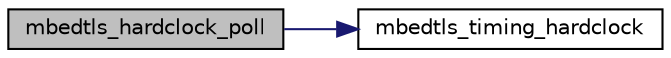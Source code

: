 digraph "mbedtls_hardclock_poll"
{
 // LATEX_PDF_SIZE
  edge [fontname="Helvetica",fontsize="10",labelfontname="Helvetica",labelfontsize="10"];
  node [fontname="Helvetica",fontsize="10",shape=record];
  rankdir="LR";
  Node1 [label="mbedtls_hardclock_poll",height=0.2,width=0.4,color="black", fillcolor="grey75", style="filled", fontcolor="black",tooltip="mbedtls_timing_hardclock-based entropy poll callback"];
  Node1 -> Node2 [color="midnightblue",fontsize="10",style="solid",fontname="Helvetica"];
  Node2 [label="mbedtls_timing_hardclock",height=0.2,width=0.4,color="black", fillcolor="white", style="filled",URL="$d3/d62/timing_8c.html#aeec9ae2577ce34ab01f2d213b99d07e1",tooltip="Return the CPU cycle counter value."];
}
